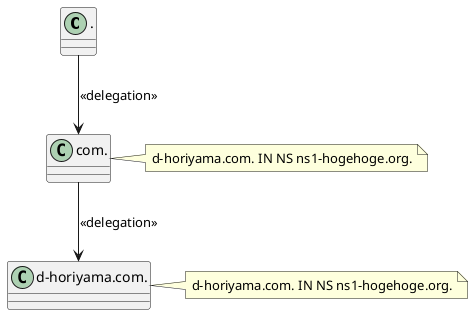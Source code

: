 @startuml

set namespaceSeparator none

class .

class com.
note right: d-horiyama.com. IN NS ns1-hogehoge.org.

class d-horiyama.com.
note right: d-horiyama.com. IN NS ns1-hogehoge.org.

"." -d-> "com.": <<delegation>>
"com." -d-> "d-horiyama.com.": <<delegation>>

@enduml
